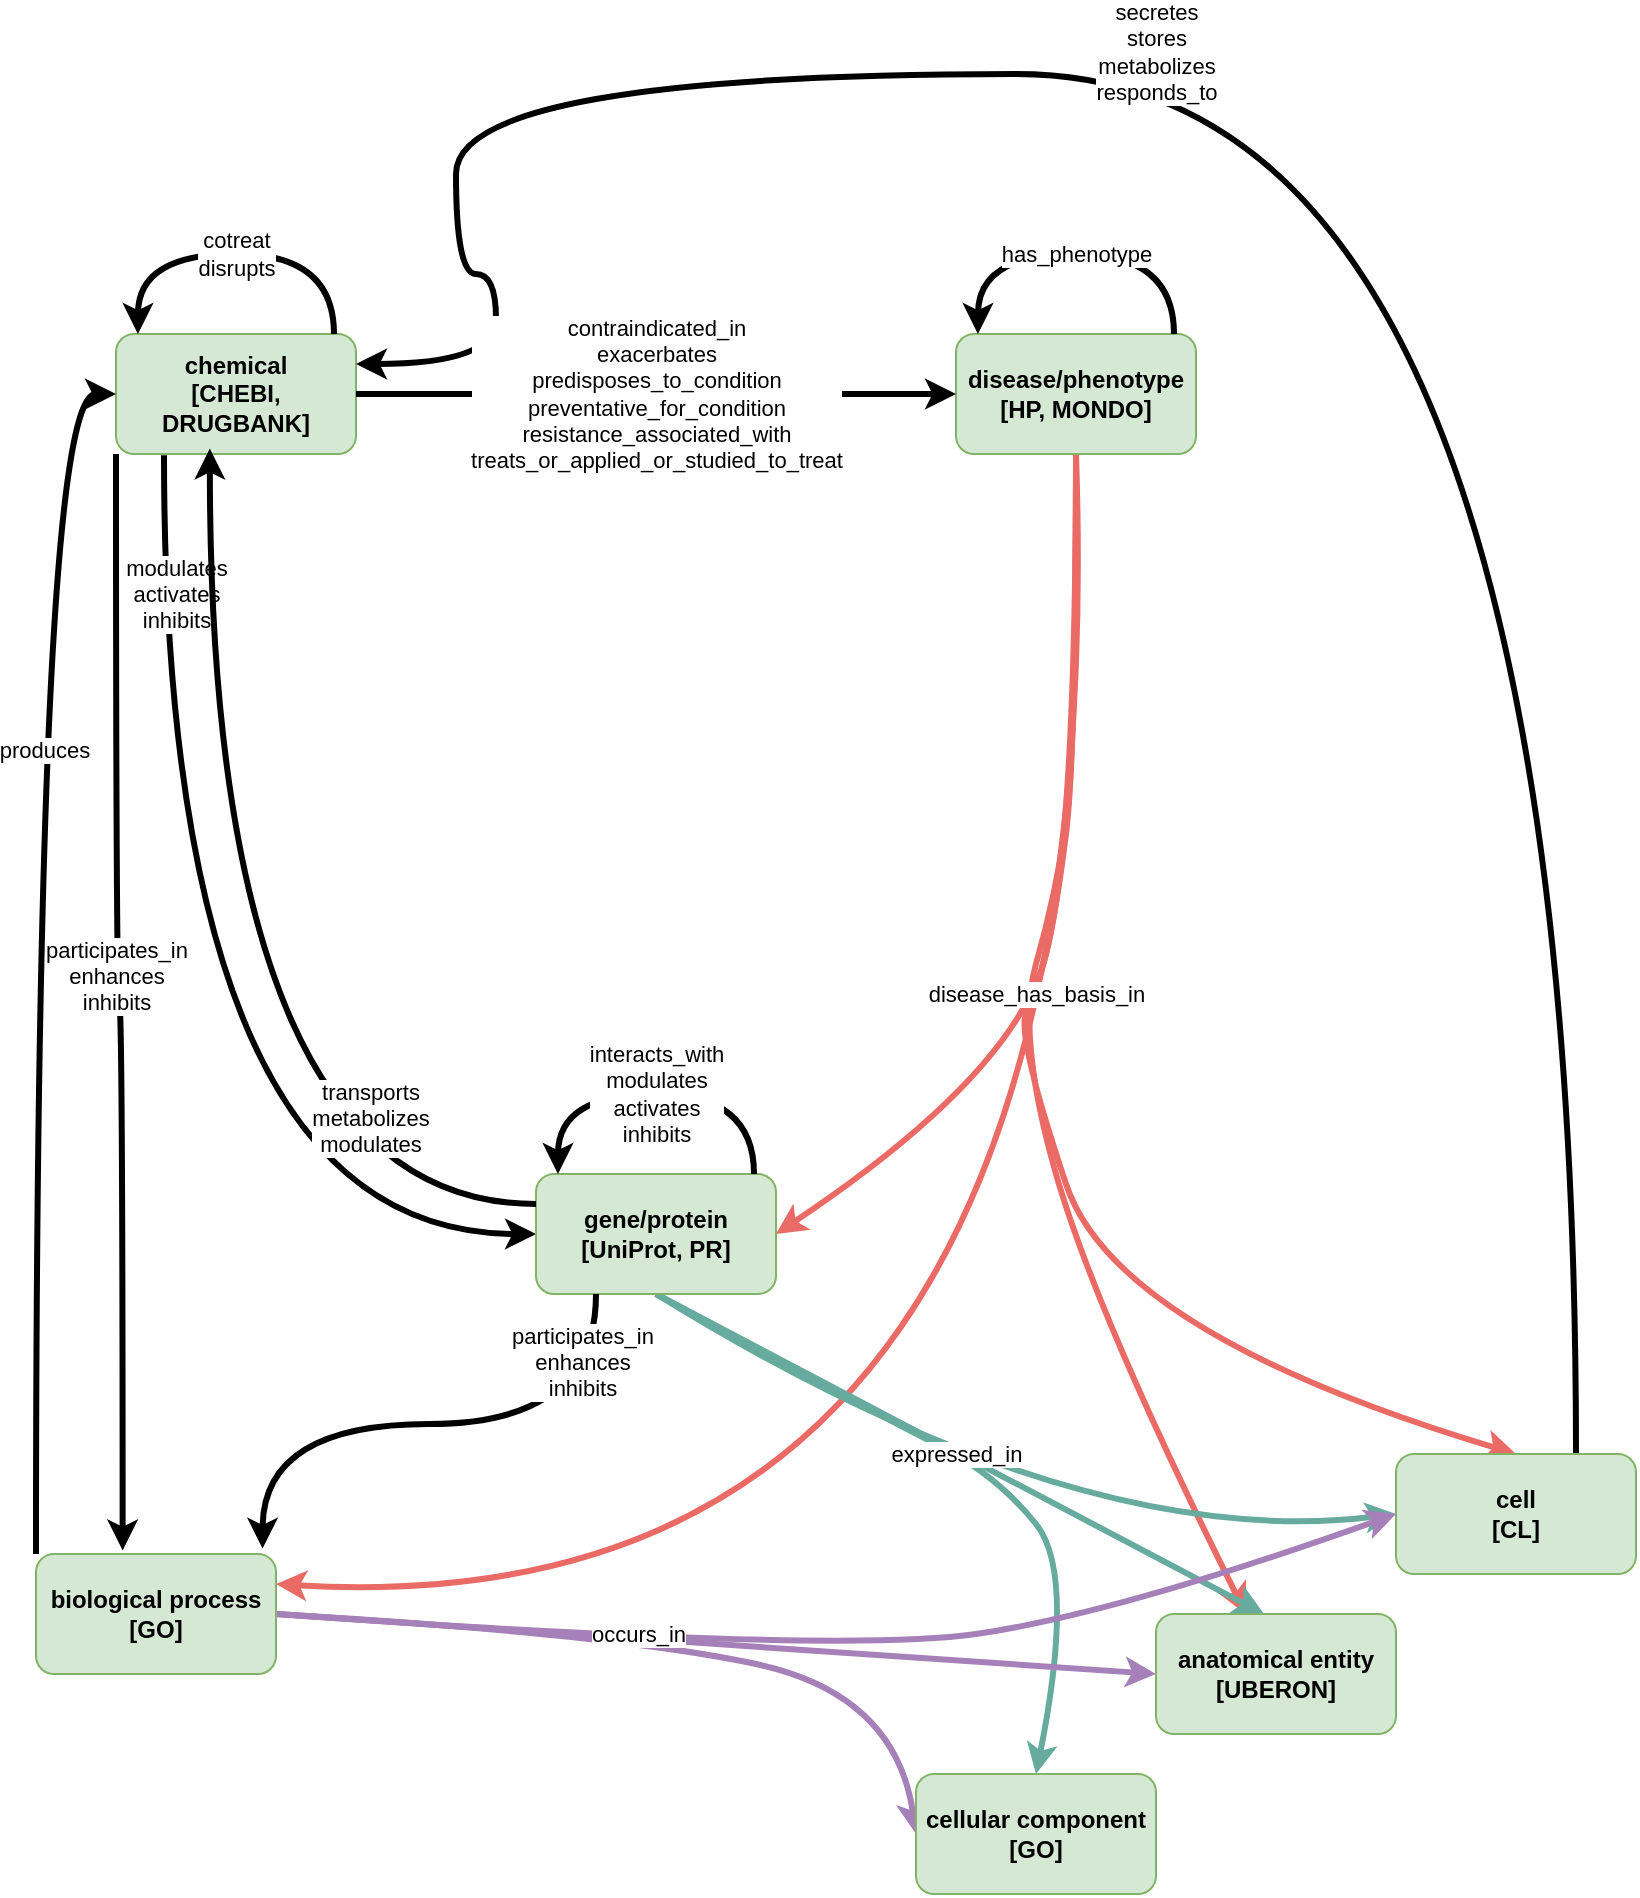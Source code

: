 <mxfile version="24.7.10">
  <diagram name="Page-1" id="LkxXupysr21N3MxYcen2">
    <mxGraphModel dx="865" dy="554" grid="1" gridSize="10" guides="1" tooltips="1" connect="1" arrows="1" fold="1" page="1" pageScale="1" pageWidth="850" pageHeight="1100" math="0" shadow="0">
      <root>
        <mxCell id="0" />
        <mxCell id="1" parent="0" />
        <mxCell id="spfW1VIJ5o4r3bgIPGs1-16" style="edgeStyle=orthogonalEdgeStyle;rounded=0;orthogonalLoop=1;jettySize=auto;html=1;exitX=0.2;exitY=1.011;exitDx=0;exitDy=0;entryX=0;entryY=0.5;entryDx=0;entryDy=0;curved=1;strokeWidth=3;exitPerimeter=0;" edge="1" parent="1" source="ZjCM9oIh9QFQOClQckcP-2" target="ZjCM9oIh9QFQOClQckcP-4">
          <mxGeometry relative="1" as="geometry" />
        </mxCell>
        <mxCell id="spfW1VIJ5o4r3bgIPGs1-17" value="modulates&lt;div&gt;activates&lt;/div&gt;&lt;div&gt;inhibits&lt;/div&gt;" style="edgeLabel;html=1;align=center;verticalAlign=middle;resizable=0;points=[];" vertex="1" connectable="0" parent="spfW1VIJ5o4r3bgIPGs1-16">
          <mxGeometry x="-0.68" y="-1" relative="1" as="geometry">
            <mxPoint x="7" y="-23" as="offset" />
          </mxGeometry>
        </mxCell>
        <mxCell id="ZjCM9oIh9QFQOClQckcP-2" value="&lt;b&gt;chemical&lt;/b&gt;&lt;div&gt;&lt;b&gt;[CHEBI, DRUGBANK]&lt;/b&gt;&lt;/div&gt;" style="rounded=1;whiteSpace=wrap;html=1;fillColor=#d5e8d4;strokeColor=#82b366;" parent="1" vertex="1">
          <mxGeometry x="140" y="330" width="120" height="60" as="geometry" />
        </mxCell>
        <mxCell id="ZjCM9oIh9QFQOClQckcP-69" style="rounded=0;orthogonalLoop=1;jettySize=auto;html=1;exitX=0.5;exitY=1;exitDx=0;exitDy=0;curved=1;strokeWidth=3;strokeColor=#EA6B66;" parent="1" source="ZjCM9oIh9QFQOClQckcP-3" target="ZjCM9oIh9QFQOClQckcP-8" edge="1">
          <mxGeometry relative="1" as="geometry">
            <Array as="points">
              <mxPoint x="620" y="540" />
              <mxPoint x="610" y="610" />
              <mxPoint x="590" y="680" />
              <mxPoint x="630" y="820" />
            </Array>
          </mxGeometry>
        </mxCell>
        <mxCell id="ZjCM9oIh9QFQOClQckcP-71" style="rounded=0;orthogonalLoop=1;jettySize=auto;html=1;exitX=0.5;exitY=1;exitDx=0;exitDy=0;entryX=0.5;entryY=0;entryDx=0;entryDy=0;curved=1;strokeWidth=3;strokeColor=#EA6B66;" parent="1" source="ZjCM9oIh9QFQOClQckcP-3" target="ZjCM9oIh9QFQOClQckcP-5" edge="1">
          <mxGeometry relative="1" as="geometry">
            <Array as="points">
              <mxPoint x="620" y="540" />
              <mxPoint x="610" y="620" />
              <mxPoint x="600" y="660" />
              <mxPoint x="590" y="680" />
              <mxPoint x="640" y="830" />
            </Array>
          </mxGeometry>
        </mxCell>
        <mxCell id="ZjCM9oIh9QFQOClQckcP-73" style="rounded=0;orthogonalLoop=1;jettySize=auto;html=1;exitX=0.5;exitY=1;exitDx=0;exitDy=0;entryX=1;entryY=0.5;entryDx=0;entryDy=0;curved=1;strokeWidth=3;strokeColor=#EA6B66;" parent="1" source="ZjCM9oIh9QFQOClQckcP-3" target="ZjCM9oIh9QFQOClQckcP-4" edge="1">
          <mxGeometry relative="1" as="geometry">
            <Array as="points">
              <mxPoint x="620" y="580" />
              <mxPoint x="590" y="700" />
            </Array>
          </mxGeometry>
        </mxCell>
        <mxCell id="ZjCM9oIh9QFQOClQckcP-75" style="rounded=0;orthogonalLoop=1;jettySize=auto;html=1;exitX=0.5;exitY=1;exitDx=0;exitDy=0;entryX=1;entryY=0.25;entryDx=0;entryDy=0;curved=1;strokeWidth=3;strokeColor=#EA6B66;" parent="1" source="ZjCM9oIh9QFQOClQckcP-3" target="ZjCM9oIh9QFQOClQckcP-6" edge="1">
          <mxGeometry relative="1" as="geometry">
            <Array as="points">
              <mxPoint x="640" y="980" />
            </Array>
          </mxGeometry>
        </mxCell>
        <mxCell id="spfW1VIJ5o4r3bgIPGs1-30" value="disease_has_basis_in" style="edgeLabel;html=1;align=center;verticalAlign=middle;resizable=0;points=[];" vertex="1" connectable="0" parent="ZjCM9oIh9QFQOClQckcP-75">
          <mxGeometry x="-0.885" y="-1" relative="1" as="geometry">
            <mxPoint x="-21" y="212" as="offset" />
          </mxGeometry>
        </mxCell>
        <mxCell id="ZjCM9oIh9QFQOClQckcP-3" value="&lt;b&gt;disease/phenotype&lt;/b&gt;&lt;div&gt;&lt;b&gt;[HP, MONDO]&lt;/b&gt;&lt;/div&gt;" style="rounded=1;whiteSpace=wrap;html=1;fillColor=#d5e8d4;strokeColor=#82b366;" parent="1" vertex="1">
          <mxGeometry x="560" y="330" width="120" height="60" as="geometry" />
        </mxCell>
        <mxCell id="ZjCM9oIh9QFQOClQckcP-61" style="rounded=0;orthogonalLoop=1;jettySize=auto;html=1;exitX=0.5;exitY=1;exitDx=0;exitDy=0;entryX=0.5;entryY=0;entryDx=0;entryDy=0;curved=1;strokeWidth=3;strokeColor=#67AB9F;" parent="1" source="ZjCM9oIh9QFQOClQckcP-4" target="ZjCM9oIh9QFQOClQckcP-7" edge="1">
          <mxGeometry relative="1" as="geometry">
            <Array as="points">
              <mxPoint x="520" y="870" />
              <mxPoint x="580" y="900" />
              <mxPoint x="620" y="950" />
            </Array>
          </mxGeometry>
        </mxCell>
        <mxCell id="ZjCM9oIh9QFQOClQckcP-63" style="rounded=0;orthogonalLoop=1;jettySize=auto;html=1;exitX=0.5;exitY=1;exitDx=0;exitDy=0;entryX=0.45;entryY=0;entryDx=0;entryDy=0;entryPerimeter=0;strokeWidth=3;strokeColor=#67AB9F;" parent="1" source="ZjCM9oIh9QFQOClQckcP-4" target="ZjCM9oIh9QFQOClQckcP-8" edge="1">
          <mxGeometry relative="1" as="geometry" />
        </mxCell>
        <mxCell id="ZjCM9oIh9QFQOClQckcP-65" style="rounded=0;orthogonalLoop=1;jettySize=auto;html=1;exitX=0.5;exitY=1;exitDx=0;exitDy=0;entryX=0;entryY=0.5;entryDx=0;entryDy=0;curved=1;strokeWidth=3;strokeColor=#67AB9F;" parent="1" source="ZjCM9oIh9QFQOClQckcP-4" target="ZjCM9oIh9QFQOClQckcP-5" edge="1">
          <mxGeometry relative="1" as="geometry">
            <Array as="points">
              <mxPoint x="620" y="940" />
            </Array>
          </mxGeometry>
        </mxCell>
        <mxCell id="spfW1VIJ5o4r3bgIPGs1-32" value="expressed_in" style="edgeLabel;html=1;align=center;verticalAlign=middle;resizable=0;points=[];" vertex="1" connectable="0" parent="ZjCM9oIh9QFQOClQckcP-65">
          <mxGeometry x="-0.711" y="-2" relative="1" as="geometry">
            <mxPoint x="101" y="47" as="offset" />
          </mxGeometry>
        </mxCell>
        <mxCell id="ZjCM9oIh9QFQOClQckcP-4" value="&lt;b&gt;gene/protein&lt;/b&gt;&lt;div&gt;&lt;b&gt;[UniProt, PR&lt;/b&gt;&lt;b style=&quot;background-color: initial;&quot;&gt;]&lt;/b&gt;&lt;/div&gt;" style="rounded=1;whiteSpace=wrap;html=1;fillColor=#d5e8d4;strokeColor=#82b366;" parent="1" vertex="1">
          <mxGeometry x="350" y="750" width="120" height="60" as="geometry" />
        </mxCell>
        <mxCell id="spfW1VIJ5o4r3bgIPGs1-45" style="edgeStyle=orthogonalEdgeStyle;rounded=0;orthogonalLoop=1;jettySize=auto;html=1;exitX=0.75;exitY=0;exitDx=0;exitDy=0;entryX=1;entryY=0.25;entryDx=0;entryDy=0;curved=1;strokeWidth=3;" edge="1" parent="1" source="ZjCM9oIh9QFQOClQckcP-5" target="ZjCM9oIh9QFQOClQckcP-2">
          <mxGeometry relative="1" as="geometry">
            <Array as="points">
              <mxPoint x="870" y="200" />
              <mxPoint x="310" y="200" />
              <mxPoint x="310" y="300" />
              <mxPoint x="330" y="300" />
              <mxPoint x="330" y="345" />
            </Array>
          </mxGeometry>
        </mxCell>
        <mxCell id="spfW1VIJ5o4r3bgIPGs1-48" value="secretes&lt;div&gt;stores&lt;/div&gt;&lt;div&gt;metabolizes&lt;/div&gt;&lt;div&gt;responds_to&lt;/div&gt;" style="edgeLabel;html=1;align=center;verticalAlign=middle;resizable=0;points=[];" vertex="1" connectable="0" parent="spfW1VIJ5o4r3bgIPGs1-45">
          <mxGeometry x="0.213" y="-11" relative="1" as="geometry">
            <mxPoint as="offset" />
          </mxGeometry>
        </mxCell>
        <mxCell id="ZjCM9oIh9QFQOClQckcP-5" value="&lt;div&gt;&lt;b&gt;cell&lt;/b&gt;&lt;/div&gt;&lt;div&gt;&lt;b&gt;[CL]&lt;/b&gt;&lt;/div&gt;" style="rounded=1;whiteSpace=wrap;html=1;fillColor=#d5e8d4;strokeColor=#82b366;" parent="1" vertex="1">
          <mxGeometry x="780" y="890" width="120" height="60" as="geometry" />
        </mxCell>
        <mxCell id="ZjCM9oIh9QFQOClQckcP-54" style="rounded=0;orthogonalLoop=1;jettySize=auto;html=1;exitX=1;exitY=0.5;exitDx=0;exitDy=0;entryX=0;entryY=0.5;entryDx=0;entryDy=0;curved=1;strokeColor=#A680B8;strokeWidth=3;" parent="1" source="ZjCM9oIh9QFQOClQckcP-6" target="ZjCM9oIh9QFQOClQckcP-7" edge="1">
          <mxGeometry relative="1" as="geometry">
            <Array as="points">
              <mxPoint x="390" y="980" />
              <mxPoint x="530" y="1010" />
            </Array>
          </mxGeometry>
        </mxCell>
        <mxCell id="ZjCM9oIh9QFQOClQckcP-56" style="rounded=0;orthogonalLoop=1;jettySize=auto;html=1;exitX=1;exitY=0.5;exitDx=0;exitDy=0;entryX=0;entryY=0.5;entryDx=0;entryDy=0;strokeColor=#A680B8;strokeWidth=3;" parent="1" source="ZjCM9oIh9QFQOClQckcP-6" target="ZjCM9oIh9QFQOClQckcP-8" edge="1">
          <mxGeometry relative="1" as="geometry" />
        </mxCell>
        <mxCell id="ZjCM9oIh9QFQOClQckcP-58" style="rounded=0;orthogonalLoop=1;jettySize=auto;html=1;entryX=0;entryY=0.5;entryDx=0;entryDy=0;exitX=1;exitY=0.5;exitDx=0;exitDy=0;curved=1;strokeColor=#A680B8;strokeWidth=3;" parent="1" source="ZjCM9oIh9QFQOClQckcP-6" target="ZjCM9oIh9QFQOClQckcP-5" edge="1">
          <mxGeometry relative="1" as="geometry">
            <mxPoint x="210" y="970" as="sourcePoint" />
            <Array as="points">
              <mxPoint x="500" y="990" />
              <mxPoint x="640" y="970" />
            </Array>
          </mxGeometry>
        </mxCell>
        <mxCell id="spfW1VIJ5o4r3bgIPGs1-31" value="occurs_in" style="edgeLabel;html=1;align=center;verticalAlign=middle;resizable=0;points=[];" vertex="1" connectable="0" parent="ZjCM9oIh9QFQOClQckcP-58">
          <mxGeometry x="-0.805" relative="1" as="geometry">
            <mxPoint x="125" y="6" as="offset" />
          </mxGeometry>
        </mxCell>
        <mxCell id="spfW1VIJ5o4r3bgIPGs1-41" style="edgeStyle=orthogonalEdgeStyle;rounded=0;orthogonalLoop=1;jettySize=auto;html=1;exitX=0;exitY=0;exitDx=0;exitDy=0;entryX=0;entryY=0.5;entryDx=0;entryDy=0;curved=1;strokeWidth=3;" edge="1" parent="1" source="ZjCM9oIh9QFQOClQckcP-6" target="ZjCM9oIh9QFQOClQckcP-2">
          <mxGeometry relative="1" as="geometry" />
        </mxCell>
        <mxCell id="spfW1VIJ5o4r3bgIPGs1-42" value="produces" style="edgeLabel;html=1;align=center;verticalAlign=middle;resizable=0;points=[];" vertex="1" connectable="0" parent="spfW1VIJ5o4r3bgIPGs1-41">
          <mxGeometry x="0.296" y="-4" relative="1" as="geometry">
            <mxPoint as="offset" />
          </mxGeometry>
        </mxCell>
        <mxCell id="ZjCM9oIh9QFQOClQckcP-6" value="&lt;div&gt;&lt;b&gt;biological process&lt;/b&gt;&lt;/div&gt;&lt;div&gt;&lt;b&gt;[GO]&lt;/b&gt;&lt;/div&gt;" style="rounded=1;whiteSpace=wrap;html=1;fillColor=#d5e8d4;strokeColor=#82b366;" parent="1" vertex="1">
          <mxGeometry x="100" y="940" width="120" height="60" as="geometry" />
        </mxCell>
        <mxCell id="ZjCM9oIh9QFQOClQckcP-7" value="&lt;div&gt;&lt;b&gt;cellular component [GO]&lt;/b&gt;&lt;/div&gt;" style="rounded=1;whiteSpace=wrap;html=1;fillColor=#d5e8d4;strokeColor=#82b366;" parent="1" vertex="1">
          <mxGeometry x="540" y="1050" width="120" height="60" as="geometry" />
        </mxCell>
        <mxCell id="ZjCM9oIh9QFQOClQckcP-8" value="&lt;b&gt;anatomical entity&lt;/b&gt;&lt;br&gt;&lt;div&gt;&lt;b&gt;[UBERON]&lt;/b&gt;&lt;/div&gt;" style="rounded=1;whiteSpace=wrap;html=1;fillColor=#d5e8d4;strokeColor=#82b366;" parent="1" vertex="1">
          <mxGeometry x="660" y="970" width="120" height="60" as="geometry" />
        </mxCell>
        <mxCell id="ZjCM9oIh9QFQOClQckcP-19" value="" style="endArrow=classic;html=1;rounded=0;exitX=1;exitY=0.5;exitDx=0;exitDy=0;entryX=0;entryY=0.5;entryDx=0;entryDy=0;curved=1;strokeWidth=3;" parent="1" source="ZjCM9oIh9QFQOClQckcP-2" target="ZjCM9oIh9QFQOClQckcP-3" edge="1">
          <mxGeometry width="50" height="50" relative="1" as="geometry">
            <mxPoint x="260" y="320" as="sourcePoint" />
            <mxPoint x="540" y="320" as="targetPoint" />
            <Array as="points" />
          </mxGeometry>
        </mxCell>
        <mxCell id="ZjCM9oIh9QFQOClQckcP-20" value="contraindicated_in&lt;div&gt;exacerbates&lt;/div&gt;&lt;div&gt;predisposes_to_condition&lt;/div&gt;&lt;div&gt;preventative_for_condition&lt;/div&gt;&lt;div&gt;resistance_associated_with&lt;/div&gt;&lt;div&gt;treats_or_applied_or_studied_to_treat&lt;/div&gt;" style="edgeLabel;html=1;align=center;verticalAlign=middle;resizable=0;points=[];" parent="ZjCM9oIh9QFQOClQckcP-19" vertex="1" connectable="0">
          <mxGeometry x="0.417" y="-32" relative="1" as="geometry">
            <mxPoint x="-63" y="-32" as="offset" />
          </mxGeometry>
        </mxCell>
        <mxCell id="spfW1VIJ5o4r3bgIPGs1-9" style="edgeStyle=orthogonalEdgeStyle;rounded=0;orthogonalLoop=1;jettySize=auto;html=1;curved=1;strokeWidth=3;" edge="1" parent="1">
          <mxGeometry relative="1" as="geometry">
            <mxPoint x="459" y="750" as="sourcePoint" />
            <mxPoint x="361" y="750" as="targetPoint" />
            <Array as="points">
              <mxPoint x="459" y="710" />
              <mxPoint x="361" y="710" />
            </Array>
          </mxGeometry>
        </mxCell>
        <mxCell id="spfW1VIJ5o4r3bgIPGs1-11" value="interacts_with&lt;div&gt;modulates&lt;/div&gt;&lt;div&gt;activates&lt;/div&gt;&lt;div&gt;inhibits&lt;/div&gt;" style="edgeLabel;html=1;align=center;verticalAlign=middle;resizable=0;points=[];" vertex="1" connectable="0" parent="spfW1VIJ5o4r3bgIPGs1-9">
          <mxGeometry x="-0.02" relative="1" as="geometry">
            <mxPoint x="-2" as="offset" />
          </mxGeometry>
        </mxCell>
        <mxCell id="spfW1VIJ5o4r3bgIPGs1-18" style="edgeStyle=orthogonalEdgeStyle;rounded=0;orthogonalLoop=1;jettySize=auto;html=1;exitX=0;exitY=0.25;exitDx=0;exitDy=0;entryX=0.391;entryY=0.955;entryDx=0;entryDy=0;curved=1;strokeWidth=3;entryPerimeter=0;" edge="1" parent="1" source="ZjCM9oIh9QFQOClQckcP-4" target="ZjCM9oIh9QFQOClQckcP-2">
          <mxGeometry relative="1" as="geometry" />
        </mxCell>
        <mxCell id="spfW1VIJ5o4r3bgIPGs1-19" value="transports&lt;div&gt;metabolizes&lt;/div&gt;&lt;div&gt;modulates&lt;/div&gt;" style="edgeLabel;html=1;align=center;verticalAlign=middle;resizable=0;points=[];" vertex="1" connectable="0" parent="spfW1VIJ5o4r3bgIPGs1-18">
          <mxGeometry x="0.429" y="-5" relative="1" as="geometry">
            <mxPoint x="75" y="180" as="offset" />
          </mxGeometry>
        </mxCell>
        <mxCell id="spfW1VIJ5o4r3bgIPGs1-24" style="edgeStyle=orthogonalEdgeStyle;rounded=0;orthogonalLoop=1;jettySize=auto;html=1;curved=1;strokeWidth=3;" edge="1" parent="1">
          <mxGeometry relative="1" as="geometry">
            <mxPoint x="249" y="330" as="sourcePoint" />
            <mxPoint x="151" y="330" as="targetPoint" />
            <Array as="points">
              <mxPoint x="249" y="290" />
              <mxPoint x="151" y="290" />
            </Array>
          </mxGeometry>
        </mxCell>
        <mxCell id="spfW1VIJ5o4r3bgIPGs1-25" value="cotreat&lt;div&gt;disrupts&lt;/div&gt;" style="edgeLabel;html=1;align=center;verticalAlign=middle;resizable=0;points=[];" vertex="1" connectable="0" parent="spfW1VIJ5o4r3bgIPGs1-24">
          <mxGeometry x="-0.02" relative="1" as="geometry">
            <mxPoint x="-2" as="offset" />
          </mxGeometry>
        </mxCell>
        <mxCell id="spfW1VIJ5o4r3bgIPGs1-28" style="edgeStyle=orthogonalEdgeStyle;rounded=0;orthogonalLoop=1;jettySize=auto;html=1;curved=1;strokeWidth=3;" edge="1" parent="1">
          <mxGeometry relative="1" as="geometry">
            <mxPoint x="669" y="330" as="sourcePoint" />
            <mxPoint x="571" y="330" as="targetPoint" />
            <Array as="points">
              <mxPoint x="669" y="290" />
              <mxPoint x="571" y="290" />
            </Array>
          </mxGeometry>
        </mxCell>
        <mxCell id="spfW1VIJ5o4r3bgIPGs1-29" value="has_phenotype" style="edgeLabel;html=1;align=center;verticalAlign=middle;resizable=0;points=[];" vertex="1" connectable="0" parent="spfW1VIJ5o4r3bgIPGs1-28">
          <mxGeometry x="-0.02" relative="1" as="geometry">
            <mxPoint x="-2" as="offset" />
          </mxGeometry>
        </mxCell>
        <mxCell id="spfW1VIJ5o4r3bgIPGs1-36" style="edgeStyle=orthogonalEdgeStyle;rounded=0;orthogonalLoop=1;jettySize=auto;html=1;exitX=0.25;exitY=1;exitDx=0;exitDy=0;entryX=0.944;entryY=-0.045;entryDx=0;entryDy=0;entryPerimeter=0;strokeWidth=3;curved=1;" edge="1" parent="1" source="ZjCM9oIh9QFQOClQckcP-4" target="ZjCM9oIh9QFQOClQckcP-6">
          <mxGeometry relative="1" as="geometry" />
        </mxCell>
        <mxCell id="spfW1VIJ5o4r3bgIPGs1-37" value="participates_in&lt;div&gt;enhances&lt;/div&gt;&lt;div&gt;inhibits&lt;/div&gt;" style="edgeLabel;html=1;align=center;verticalAlign=middle;resizable=0;points=[];" vertex="1" connectable="0" parent="spfW1VIJ5o4r3bgIPGs1-36">
          <mxGeometry x="-0.771" y="-7" relative="1" as="geometry">
            <mxPoint as="offset" />
          </mxGeometry>
        </mxCell>
        <mxCell id="spfW1VIJ5o4r3bgIPGs1-40" style="edgeStyle=orthogonalEdgeStyle;rounded=0;orthogonalLoop=1;jettySize=auto;html=1;exitX=0;exitY=1;exitDx=0;exitDy=0;entryX=0.361;entryY=-0.03;entryDx=0;entryDy=0;entryPerimeter=0;curved=1;strokeWidth=3;" edge="1" parent="1" source="ZjCM9oIh9QFQOClQckcP-2" target="ZjCM9oIh9QFQOClQckcP-6">
          <mxGeometry relative="1" as="geometry" />
        </mxCell>
        <mxCell id="spfW1VIJ5o4r3bgIPGs1-43" value="participates_in&lt;div&gt;enhances&lt;/div&gt;&lt;div&gt;inhibits&lt;/div&gt;" style="edgeLabel;html=1;align=center;verticalAlign=middle;resizable=0;points=[];" vertex="1" connectable="0" parent="spfW1VIJ5o4r3bgIPGs1-40">
          <mxGeometry x="-0.219" y="-2" relative="1" as="geometry">
            <mxPoint x="2" y="45" as="offset" />
          </mxGeometry>
        </mxCell>
      </root>
    </mxGraphModel>
  </diagram>
</mxfile>
